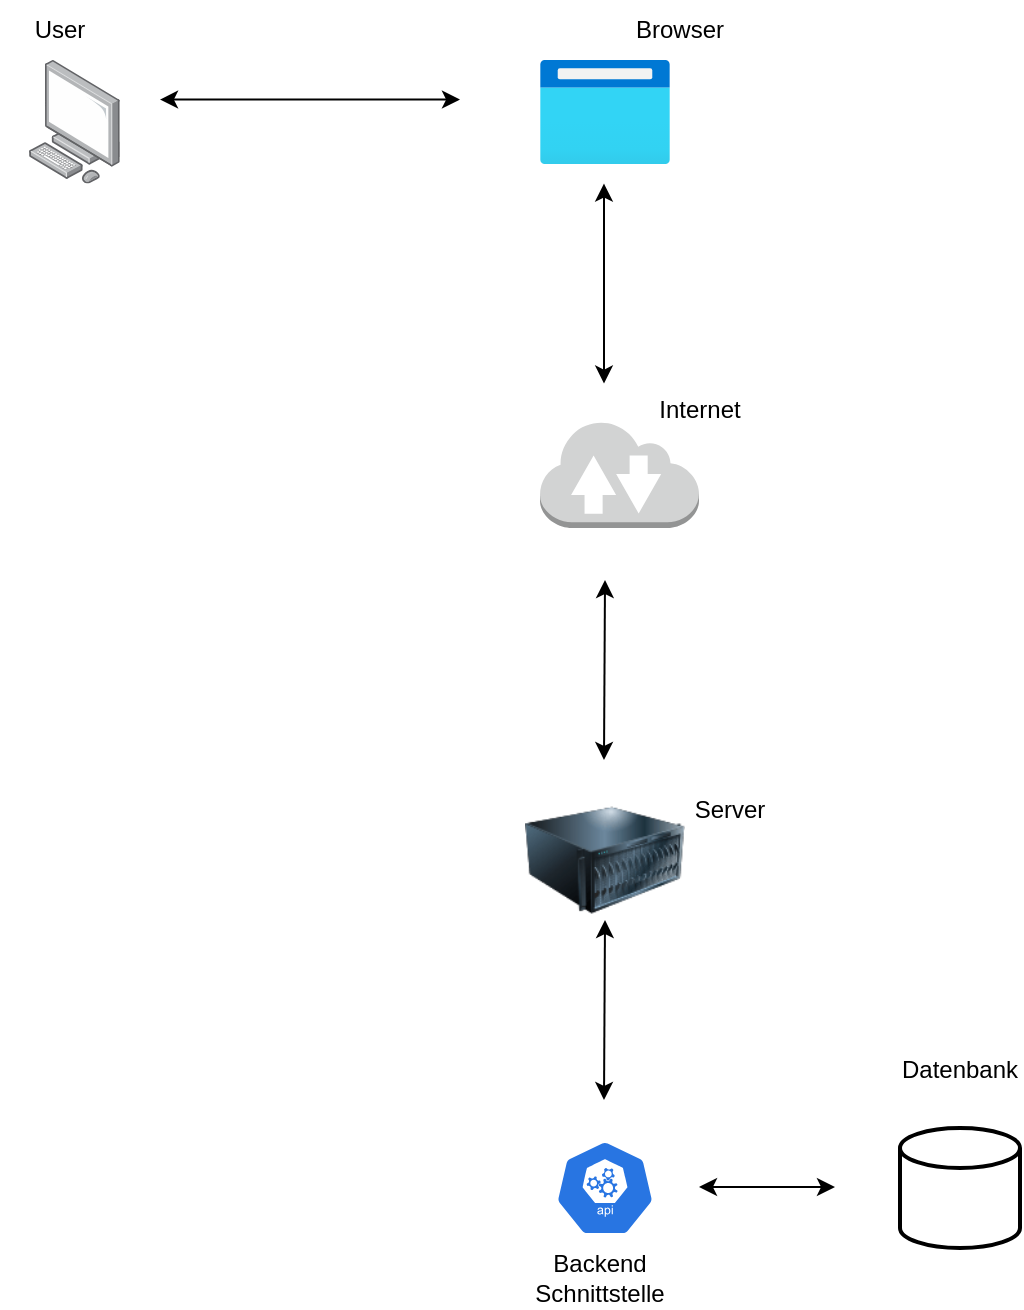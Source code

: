 <mxfile version="20.6.0" type="device"><diagram id="G4b7jBu-8T_PfsS2aFXl" name="Seite-1"><mxGraphModel dx="1422" dy="697" grid="1" gridSize="10" guides="1" tooltips="1" connect="1" arrows="1" fold="1" page="1" pageScale="1" pageWidth="827" pageHeight="1169" math="0" shadow="0"><root><mxCell id="0"/><mxCell id="1" parent="0"/><mxCell id="v2nUNgGMAdVz21mJKu2r-5" value="" style="points=[];aspect=fixed;html=1;align=center;shadow=0;dashed=0;image;image=img/lib/allied_telesis/computer_and_terminals/Personal_Computer.svg;" vertex="1" parent="1"><mxGeometry x="174.4" y="140" width="45.6" height="61.8" as="geometry"/></mxCell><mxCell id="v2nUNgGMAdVz21mJKu2r-7" value="" style="outlineConnect=0;dashed=0;verticalLabelPosition=bottom;verticalAlign=top;align=center;html=1;shape=mxgraph.aws3.internet_2;fillColor=#D2D3D3;gradientColor=none;" vertex="1" parent="1"><mxGeometry x="430" y="320" width="79.5" height="54" as="geometry"/></mxCell><mxCell id="v2nUNgGMAdVz21mJKu2r-10" value="" style="endArrow=classic;startArrow=classic;html=1;rounded=0;" edge="1" parent="1"><mxGeometry width="50" height="50" relative="1" as="geometry"><mxPoint x="462.5" y="400" as="sourcePoint"/><mxPoint x="462" y="490" as="targetPoint"/></mxGeometry></mxCell><mxCell id="v2nUNgGMAdVz21mJKu2r-14" value="User" style="text;html=1;strokeColor=none;fillColor=none;align=center;verticalAlign=middle;whiteSpace=wrap;rounded=0;" vertex="1" parent="1"><mxGeometry x="160" y="110" width="60" height="30" as="geometry"/></mxCell><mxCell id="v2nUNgGMAdVz21mJKu2r-15" value="Internet" style="text;html=1;strokeColor=none;fillColor=none;align=center;verticalAlign=middle;whiteSpace=wrap;rounded=0;" vertex="1" parent="1"><mxGeometry x="480" y="300" width="60" height="30" as="geometry"/></mxCell><mxCell id="v2nUNgGMAdVz21mJKu2r-16" value="" style="image;html=1;image=img/lib/clip_art/computers/Server_128x128.png" vertex="1" parent="1"><mxGeometry x="422.5" y="500" width="80" height="80" as="geometry"/></mxCell><mxCell id="v2nUNgGMAdVz21mJKu2r-21" value="" style="aspect=fixed;html=1;points=[];align=center;image;fontSize=12;image=img/lib/azure2/general/Browser.svg;" vertex="1" parent="1"><mxGeometry x="430" y="140" width="65" height="52" as="geometry"/></mxCell><mxCell id="v2nUNgGMAdVz21mJKu2r-22" value="" style="endArrow=classic;startArrow=classic;html=1;rounded=0;" edge="1" parent="1"><mxGeometry width="50" height="50" relative="1" as="geometry"><mxPoint x="240" y="159.8" as="sourcePoint"/><mxPoint x="390" y="159.8" as="targetPoint"/></mxGeometry></mxCell><mxCell id="v2nUNgGMAdVz21mJKu2r-23" value="" style="endArrow=classic;startArrow=classic;html=1;rounded=0;" edge="1" parent="1"><mxGeometry width="50" height="50" relative="1" as="geometry"><mxPoint x="462" y="201.8" as="sourcePoint"/><mxPoint x="462" y="301.8" as="targetPoint"/></mxGeometry></mxCell><mxCell id="v2nUNgGMAdVz21mJKu2r-24" value="Browser" style="text;html=1;strokeColor=none;fillColor=none;align=center;verticalAlign=middle;whiteSpace=wrap;rounded=0;" vertex="1" parent="1"><mxGeometry x="470" y="110" width="60" height="30" as="geometry"/></mxCell><mxCell id="v2nUNgGMAdVz21mJKu2r-25" value="Server" style="text;html=1;strokeColor=none;fillColor=none;align=center;verticalAlign=middle;whiteSpace=wrap;rounded=0;" vertex="1" parent="1"><mxGeometry x="495" y="500" width="60" height="30" as="geometry"/></mxCell><mxCell id="v2nUNgGMAdVz21mJKu2r-26" value="" style="strokeWidth=2;html=1;shape=mxgraph.flowchart.database;whiteSpace=wrap;" vertex="1" parent="1"><mxGeometry x="610" y="674" width="60" height="60" as="geometry"/></mxCell><mxCell id="v2nUNgGMAdVz21mJKu2r-27" value="" style="sketch=0;html=1;dashed=0;whitespace=wrap;fillColor=#2875E2;strokeColor=#ffffff;points=[[0.005,0.63,0],[0.1,0.2,0],[0.9,0.2,0],[0.5,0,0],[0.995,0.63,0],[0.72,0.99,0],[0.5,1,0],[0.28,0.99,0]];verticalLabelPosition=bottom;align=center;verticalAlign=top;shape=mxgraph.kubernetes.icon;prIcon=api" vertex="1" parent="1"><mxGeometry x="437.5" y="680" width="50" height="48" as="geometry"/></mxCell><mxCell id="v2nUNgGMAdVz21mJKu2r-28" value="" style="endArrow=classic;startArrow=classic;html=1;rounded=0;" edge="1" parent="1"><mxGeometry width="50" height="50" relative="1" as="geometry"><mxPoint x="462.5" y="570" as="sourcePoint"/><mxPoint x="462" y="660" as="targetPoint"/></mxGeometry></mxCell><mxCell id="v2nUNgGMAdVz21mJKu2r-29" value="" style="endArrow=classic;startArrow=classic;html=1;rounded=0;" edge="1" parent="1"><mxGeometry width="50" height="50" relative="1" as="geometry"><mxPoint x="577.5" y="703.5" as="sourcePoint"/><mxPoint x="509.5" y="703.5" as="targetPoint"/></mxGeometry></mxCell><mxCell id="v2nUNgGMAdVz21mJKu2r-30" value="Datenbank" style="text;html=1;strokeColor=none;fillColor=none;align=center;verticalAlign=middle;whiteSpace=wrap;rounded=0;" vertex="1" parent="1"><mxGeometry x="610" y="630" width="60" height="30" as="geometry"/></mxCell><mxCell id="v2nUNgGMAdVz21mJKu2r-31" value="Backend Schnittstelle" style="text;html=1;strokeColor=none;fillColor=none;align=center;verticalAlign=middle;whiteSpace=wrap;rounded=0;" vertex="1" parent="1"><mxGeometry x="430" y="734" width="60" height="30" as="geometry"/></mxCell></root></mxGraphModel></diagram></mxfile>